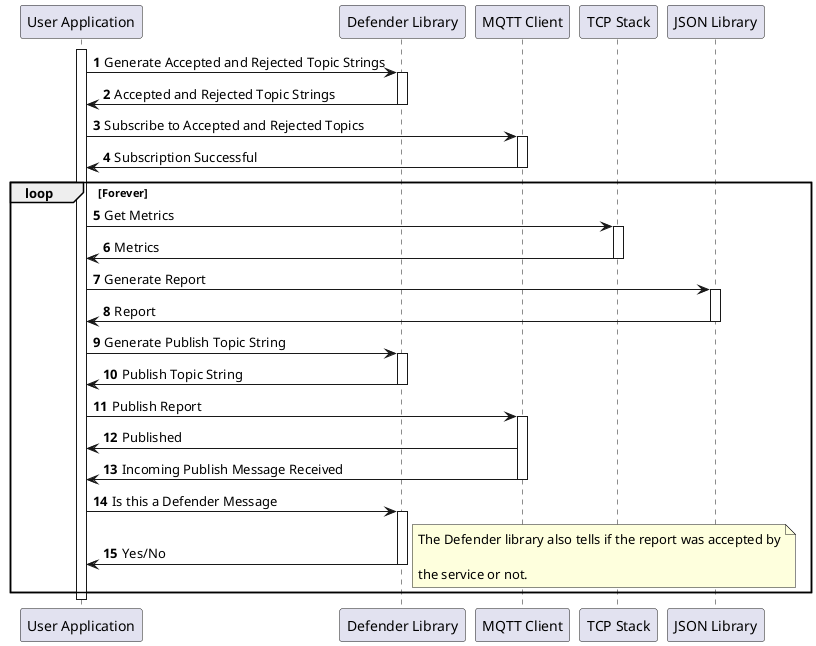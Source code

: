 @startuml
autonumber

participant "User Application" as App
participant "Defender Library" as Defender
participant "MQTT Client" as MQTT
participant "TCP Stack" as TCP
participant "JSON Library" as JSON

activate App
App -> Defender : Generate Accepted and Rejected Topic Strings

activate Defender
Defender -> App : Accepted and Rejected Topic Strings
deactivate Defender

App -> MQTT : Subscribe to Accepted and Rejected Topics

activate MQTT
MQTT -> App : Subscription Successful
deactivate MQTT

loop Forever
    App -> TCP : Get Metrics

    activate TCP
    TCP -> App : Metrics
    deactivate TCP

    App -> JSON : Generate Report

    activate JSON
    JSON -> App : Report
    deactivate JSON

    App -> Defender : Generate Publish Topic String

    activate Defender
    Defender -> App : Publish Topic String
    deactivate Defender

    App -> MQTT : Publish Report

    activate MQTT
    MQTT -> App : Published
    MQTT -> App : Incoming Publish Message Received
    deactivate MQTT

    App -> Defender : Is this a Defender Message

    activate Defender
    Defender -> App : Yes/No
        note right
            The Defender library also tells if the report was accepted by
            
            the service or not.
        endnote
    deactivate Defender
end

deactivate App

@enduml